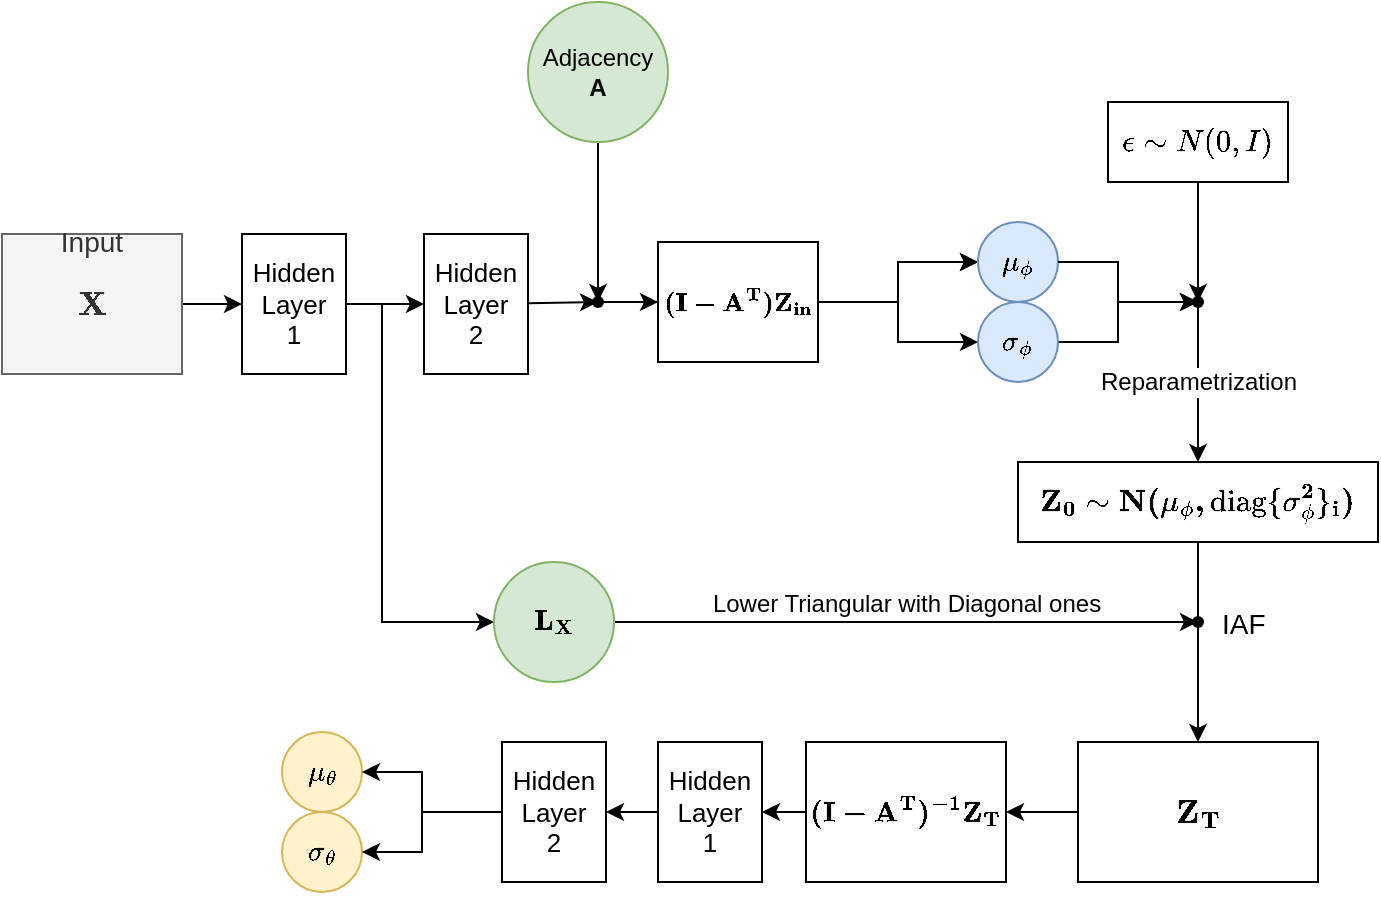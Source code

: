 <mxfile>
    <diagram name="페이지-1" id="HG2QBweDEZUEOKL4nY7x">
        <mxGraphModel dx="906" dy="611" grid="1" gridSize="10" guides="1" tooltips="1" connect="1" arrows="1" fold="1" page="1" pageScale="1" pageWidth="1169" pageHeight="827" math="1" shadow="0">
            <root>
                <mxCell id="0"/>
                <mxCell id="1" parent="0"/>
                <mxCell id="3" value="" style="edgeStyle=none;html=1;" parent="1" source="N9SkhUXvSTuKwesoVMct-4" target="N9SkhUXvSTuKwesoVMct-7" edge="1">
                    <mxGeometry relative="1" as="geometry"/>
                </mxCell>
                <mxCell id="N9SkhUXvSTuKwesoVMct-4" value="Input&lt;b&gt;&lt;br&gt;$$\bf X$$&lt;br&gt;&lt;/b&gt;" style="rounded=0;whiteSpace=wrap;html=1;fontSize=14;fillColor=#f5f5f5;fontColor=#333333;strokeColor=#666666;" parent="1" vertex="1">
                    <mxGeometry x="30" y="306" width="90" height="70" as="geometry"/>
                </mxCell>
                <mxCell id="N9SkhUXvSTuKwesoVMct-10" value="" style="edgeStyle=orthogonalEdgeStyle;rounded=0;orthogonalLoop=1;jettySize=auto;html=1;" parent="1" source="N9SkhUXvSTuKwesoVMct-42" target="N9SkhUXvSTuKwesoVMct-9" edge="1">
                    <mxGeometry relative="1" as="geometry"/>
                </mxCell>
                <mxCell id="N9SkhUXvSTuKwesoVMct-32" value="&lt;div style=&quot;font-size: 12px;&quot;&gt;&lt;br&gt;&lt;/div&gt;" style="edgeStyle=orthogonalEdgeStyle;rounded=0;orthogonalLoop=1;jettySize=auto;html=1;entryX=0;entryY=0.5;entryDx=0;entryDy=0;align=center;labelPosition=center;verticalLabelPosition=middle;verticalAlign=middle;fontSize=12;" parent="1" target="N9SkhUXvSTuKwesoVMct-31" edge="1">
                    <mxGeometry relative="1" as="geometry">
                        <Array as="points">
                            <mxPoint x="220" y="341"/>
                            <mxPoint x="220" y="500"/>
                            <mxPoint x="270" y="500"/>
                            <mxPoint x="270" y="500"/>
                        </Array>
                        <mxPoint as="offset"/>
                        <mxPoint x="210" y="341" as="sourcePoint"/>
                    </mxGeometry>
                </mxCell>
                <mxCell id="5" value="" style="edgeStyle=none;html=1;" parent="1" source="N9SkhUXvSTuKwesoVMct-7" target="2" edge="1">
                    <mxGeometry relative="1" as="geometry"/>
                </mxCell>
                <mxCell id="N9SkhUXvSTuKwesoVMct-7" value="&lt;span style=&quot;font-size: 13px;&quot;&gt;Hidden &lt;br&gt;Layer&lt;br&gt;1&lt;br&gt;&lt;/span&gt;" style="whiteSpace=wrap;html=1;rounded=0;fontSize=10;" parent="1" vertex="1">
                    <mxGeometry x="150" y="306" width="52" height="70" as="geometry"/>
                </mxCell>
                <mxCell id="N9SkhUXvSTuKwesoVMct-12" value="" style="edgeStyle=orthogonalEdgeStyle;rounded=0;orthogonalLoop=1;jettySize=auto;html=1;" parent="1" source="N9SkhUXvSTuKwesoVMct-9" target="N9SkhUXvSTuKwesoVMct-11" edge="1">
                    <mxGeometry relative="1" as="geometry"/>
                </mxCell>
                <mxCell id="N9SkhUXvSTuKwesoVMct-13" value="" style="edgeStyle=orthogonalEdgeStyle;rounded=0;orthogonalLoop=1;jettySize=auto;html=1;" parent="1" source="N9SkhUXvSTuKwesoVMct-9" target="N9SkhUXvSTuKwesoVMct-11" edge="1">
                    <mxGeometry relative="1" as="geometry"/>
                </mxCell>
                <mxCell id="N9SkhUXvSTuKwesoVMct-9" value="&lt;span style=&quot;font-size: 11px;&quot;&gt;$$\bf (I- A^T)Z_{in}$$&lt;/span&gt;" style="whiteSpace=wrap;html=1;rounded=0;fontSize=11;fontStyle=1" parent="1" vertex="1">
                    <mxGeometry x="358" y="310" width="80" height="60" as="geometry"/>
                </mxCell>
                <mxCell id="N9SkhUXvSTuKwesoVMct-11" value="$$\mu_\phi$$" style="ellipse;whiteSpace=wrap;html=1;rounded=0;fillColor=#dae8fc;strokeColor=#6c8ebf;" parent="1" vertex="1">
                    <mxGeometry x="518" y="300" width="40" height="40" as="geometry"/>
                </mxCell>
                <mxCell id="N9SkhUXvSTuKwesoVMct-22" value="" style="edgeStyle=orthogonalEdgeStyle;rounded=0;orthogonalLoop=1;jettySize=auto;html=1;" parent="1" source="N9SkhUXvSTuKwesoVMct-14" target="N9SkhUXvSTuKwesoVMct-21" edge="1">
                    <mxGeometry relative="1" as="geometry"/>
                </mxCell>
                <mxCell id="N9SkhUXvSTuKwesoVMct-14" value="$$\sigma_\phi$$" style="ellipse;whiteSpace=wrap;html=1;rounded=0;fillColor=#dae8fc;strokeColor=#6c8ebf;" parent="1" vertex="1">
                    <mxGeometry x="518" y="340" width="40" height="40" as="geometry"/>
                </mxCell>
                <mxCell id="N9SkhUXvSTuKwesoVMct-18" value="Reparametrization" style="edgeStyle=orthogonalEdgeStyle;rounded=0;orthogonalLoop=1;jettySize=auto;html=1;horizontal=1;labelPosition=center;verticalLabelPosition=middle;align=center;verticalAlign=middle;fontSize=12;" parent="1" source="N9SkhUXvSTuKwesoVMct-21" target="N9SkhUXvSTuKwesoVMct-17" edge="1">
                    <mxGeometry relative="1" as="geometry"/>
                </mxCell>
                <mxCell id="N9SkhUXvSTuKwesoVMct-29" value="" style="edgeStyle=orthogonalEdgeStyle;rounded=0;orthogonalLoop=1;jettySize=auto;html=1;labelPosition=center;verticalLabelPosition=bottom;align=center;verticalAlign=top;fontSize=12;" parent="1" source="N9SkhUXvSTuKwesoVMct-17" target="N9SkhUXvSTuKwesoVMct-28" edge="1">
                    <mxGeometry relative="1" as="geometry"/>
                </mxCell>
                <mxCell id="N9SkhUXvSTuKwesoVMct-17" value="$$ \bf{Z_0} \sim N(\mu_\phi, \mathrm{diag}\{\sigma_{\phi }^2\}_i)$$" style="whiteSpace=wrap;html=1;fontStyle=1;fontSize=13;" parent="1" vertex="1">
                    <mxGeometry x="538" y="420" width="180" height="40" as="geometry"/>
                </mxCell>
                <mxCell id="N9SkhUXvSTuKwesoVMct-21" value="" style="shape=waypoint;sketch=0;size=6;pointerEvents=1;points=[];fillColor=default;resizable=0;rotatable=0;perimeter=centerPerimeter;snapToPoint=1;rounded=0;" parent="1" vertex="1">
                    <mxGeometry x="618" y="330" width="20" height="20" as="geometry"/>
                </mxCell>
                <mxCell id="N9SkhUXvSTuKwesoVMct-24" style="edgeStyle=orthogonalEdgeStyle;rounded=0;orthogonalLoop=1;jettySize=auto;html=1;entryX=0.65;entryY=0.8;entryDx=0;entryDy=0;entryPerimeter=0;" parent="1" source="N9SkhUXvSTuKwesoVMct-11" target="N9SkhUXvSTuKwesoVMct-21" edge="1">
                    <mxGeometry relative="1" as="geometry"/>
                </mxCell>
                <mxCell id="N9SkhUXvSTuKwesoVMct-46" value="" style="edgeStyle=orthogonalEdgeStyle;rounded=0;orthogonalLoop=1;jettySize=auto;html=1;entryX=1;entryY=0.5;entryDx=0;entryDy=0;" parent="1" source="N9SkhUXvSTuKwesoVMct-28" target="N9SkhUXvSTuKwesoVMct-45" edge="1">
                    <mxGeometry relative="1" as="geometry"/>
                </mxCell>
                <mxCell id="N9SkhUXvSTuKwesoVMct-28" value="&lt;span style=&quot;font-size: 14px;&quot;&gt;$$\bf Z_T$$&lt;/span&gt;" style="whiteSpace=wrap;html=1;fontStyle=0;fontSize=14;horizontal=1;" parent="1" vertex="1">
                    <mxGeometry x="568" y="560" width="120" height="70" as="geometry"/>
                </mxCell>
                <mxCell id="N9SkhUXvSTuKwesoVMct-35" value="Lower Triangular with Diagonal ones" style="edgeStyle=orthogonalEdgeStyle;rounded=0;orthogonalLoop=1;jettySize=auto;html=1;labelPosition=center;verticalLabelPosition=top;align=center;verticalAlign=bottom;labelBackgroundColor=none;fontSize=12;" parent="1" source="N9SkhUXvSTuKwesoVMct-31" target="N9SkhUXvSTuKwesoVMct-34" edge="1">
                    <mxGeometry relative="1" as="geometry"/>
                </mxCell>
                <mxCell id="N9SkhUXvSTuKwesoVMct-31" value="$$\bf L_X$$" style="ellipse;whiteSpace=wrap;html=1;rounded=0;fillColor=#d5e8d4;strokeColor=#82b366;fontStyle=1" parent="1" vertex="1">
                    <mxGeometry x="276" y="470" width="60" height="60" as="geometry"/>
                </mxCell>
                <mxCell id="N9SkhUXvSTuKwesoVMct-34" value="IAF" style="shape=waypoint;sketch=0;size=6;pointerEvents=1;points=[];fillColor=default;resizable=0;rotatable=0;perimeter=centerPerimeter;snapToPoint=1;rounded=0;align=left;labelPosition=right;verticalLabelPosition=middle;verticalAlign=middle;fontSize=14;" parent="1" vertex="1">
                    <mxGeometry x="618" y="490" width="20" height="20" as="geometry"/>
                </mxCell>
                <mxCell id="N9SkhUXvSTuKwesoVMct-43" value="" style="edgeStyle=orthogonalEdgeStyle;rounded=0;orthogonalLoop=1;jettySize=auto;html=1;" parent="1" source="N9SkhUXvSTuKwesoVMct-36" target="N9SkhUXvSTuKwesoVMct-42" edge="1">
                    <mxGeometry relative="1" as="geometry"/>
                </mxCell>
                <mxCell id="N9SkhUXvSTuKwesoVMct-36" value="Adjacency&lt;br&gt;&lt;b&gt;A&lt;/b&gt;" style="ellipse;html=1;fillColor=#d5e8d4;strokeColor=#82b366;verticalAlign=middle;spacing=0;whiteSpace=wrap;labelBorderColor=none;" parent="1" vertex="1">
                    <mxGeometry x="293" y="190" width="70" height="70" as="geometry"/>
                </mxCell>
                <mxCell id="N9SkhUXvSTuKwesoVMct-42" value="" style="shape=waypoint;sketch=0;size=6;pointerEvents=1;points=[];fillColor=default;resizable=0;rotatable=0;perimeter=centerPerimeter;snapToPoint=1;" parent="1" vertex="1">
                    <mxGeometry x="318" y="330" width="20" height="20" as="geometry"/>
                </mxCell>
                <mxCell id="8" value="" style="edgeStyle=none;html=1;fontSize=12;" parent="1" source="N9SkhUXvSTuKwesoVMct-45" target="7" edge="1">
                    <mxGeometry relative="1" as="geometry"/>
                </mxCell>
                <mxCell id="N9SkhUXvSTuKwesoVMct-45" value="$$\bf (I-A^T)^{-1}Z_{T}$$" style="whiteSpace=wrap;html=1;fontSize=12;fontStyle=1" parent="1" vertex="1">
                    <mxGeometry x="432" y="560" width="100" height="70" as="geometry"/>
                </mxCell>
                <mxCell id="N9SkhUXvSTuKwesoVMct-48" style="edgeStyle=orthogonalEdgeStyle;rounded=0;orthogonalLoop=1;jettySize=auto;html=1;exitX=0.5;exitY=1;exitDx=0;exitDy=0;" parent="1" source="N9SkhUXvSTuKwesoVMct-28" target="N9SkhUXvSTuKwesoVMct-28" edge="1">
                    <mxGeometry relative="1" as="geometry"/>
                </mxCell>
                <mxCell id="61NKcQRrdRYyib6HNdq7-3" value="" style="group" parent="1" connectable="0" vertex="1">
                    <mxGeometry x="432" y="316" width="50" height="35" as="geometry"/>
                </mxCell>
                <mxCell id="N9SkhUXvSTuKwesoVMct-26" style="edgeStyle=orthogonalEdgeStyle;rounded=0;orthogonalLoop=1;jettySize=auto;html=1;entryX=0;entryY=0.5;entryDx=0;entryDy=0;" parent="61NKcQRrdRYyib6HNdq7-3" source="N9SkhUXvSTuKwesoVMct-9" target="N9SkhUXvSTuKwesoVMct-14" edge="1">
                    <mxGeometry relative="1" as="geometry"/>
                </mxCell>
                <mxCell id="61NKcQRrdRYyib6HNdq7-5" value="" style="edgeStyle=orthogonalEdgeStyle;rounded=0;orthogonalLoop=1;jettySize=auto;html=1;" parent="1" source="61NKcQRrdRYyib6HNdq7-4" target="N9SkhUXvSTuKwesoVMct-21" edge="1">
                    <mxGeometry relative="1" as="geometry"/>
                </mxCell>
                <mxCell id="61NKcQRrdRYyib6HNdq7-4" value="&lt;meta charset=&quot;utf-8&quot;&gt;&lt;span style=&quot;color: rgb(0, 0, 0); font-family: Helvetica; font-size: 13px; font-style: normal; font-variant-ligatures: normal; font-variant-caps: normal; font-weight: 400; letter-spacing: normal; orphans: 2; text-align: center; text-indent: 0px; text-transform: none; widows: 2; word-spacing: 0px; -webkit-text-stroke-width: 0px; text-decoration-thickness: initial; text-decoration-style: initial; text-decoration-color: initial; float: none; display: inline !important;&quot;&gt;$$\epsilon\sim N(0,I)$$&lt;/span&gt;" style="rounded=0;whiteSpace=wrap;html=1;labelBackgroundColor=none;" parent="1" vertex="1">
                    <mxGeometry x="583" y="240" width="90" height="40" as="geometry"/>
                </mxCell>
                <mxCell id="4" value="" style="edgeStyle=none;html=1;" parent="1" source="2" target="N9SkhUXvSTuKwesoVMct-42" edge="1">
                    <mxGeometry relative="1" as="geometry"/>
                </mxCell>
                <mxCell id="2" value="&lt;span style=&quot;font-size: 13px;&quot;&gt;Hidden &lt;br&gt;Layer&lt;br&gt;2&lt;br&gt;&lt;/span&gt;" style="whiteSpace=wrap;html=1;rounded=0;fontSize=10;" parent="1" vertex="1">
                    <mxGeometry x="241" y="306" width="52" height="70" as="geometry"/>
                </mxCell>
                <mxCell id="6" value="&lt;span style=&quot;font-size: 13px;&quot;&gt;Hidden &lt;br&gt;Layer&lt;br&gt;2&lt;br&gt;&lt;/span&gt;" style="whiteSpace=wrap;html=1;rounded=0;fontSize=10;" parent="1" vertex="1">
                    <mxGeometry x="280" y="560" width="52" height="70" as="geometry"/>
                </mxCell>
                <mxCell id="9" value="" style="edgeStyle=none;html=1;fontSize=12;" parent="1" source="7" target="6" edge="1">
                    <mxGeometry relative="1" as="geometry"/>
                </mxCell>
                <mxCell id="7" value="&lt;span style=&quot;font-size: 13px;&quot;&gt;Hidden &lt;br&gt;Layer&lt;br&gt;1&lt;br&gt;&lt;/span&gt;" style="whiteSpace=wrap;html=1;rounded=0;fontSize=10;" parent="1" vertex="1">
                    <mxGeometry x="358" y="560" width="52" height="70" as="geometry"/>
                </mxCell>
                <mxCell id="11" value="$$\mu_\theta$$" style="ellipse;whiteSpace=wrap;html=1;rounded=0;fillColor=#fff2cc;strokeColor=#d6b656;" vertex="1" parent="1">
                    <mxGeometry x="170" y="555" width="40" height="40" as="geometry"/>
                </mxCell>
                <mxCell id="12" value="$$\sigma_\theta$$" style="ellipse;whiteSpace=wrap;html=1;rounded=0;fillColor=#fff2cc;strokeColor=#d6b656;" vertex="1" parent="1">
                    <mxGeometry x="170" y="595" width="40" height="40" as="geometry"/>
                </mxCell>
                <mxCell id="15" style="edgeStyle=orthogonalEdgeStyle;rounded=0;orthogonalLoop=1;jettySize=auto;html=1;entryX=1;entryY=0.5;entryDx=0;entryDy=0;exitX=0;exitY=0.5;exitDx=0;exitDy=0;" edge="1" parent="1" source="6" target="12">
                    <mxGeometry relative="1" as="geometry">
                        <mxPoint x="220" y="690" as="sourcePoint"/>
                        <mxPoint x="300" y="710" as="targetPoint"/>
                        <Array as="points">
                            <mxPoint x="240" y="595"/>
                            <mxPoint x="240" y="615"/>
                        </Array>
                    </mxGeometry>
                </mxCell>
                <mxCell id="16" style="edgeStyle=orthogonalEdgeStyle;rounded=0;orthogonalLoop=1;jettySize=auto;html=1;entryX=1;entryY=0.5;entryDx=0;entryDy=0;exitX=0;exitY=0.5;exitDx=0;exitDy=0;" edge="1" parent="1" source="6" target="11">
                    <mxGeometry relative="1" as="geometry">
                        <mxPoint x="290" y="605" as="sourcePoint"/>
                        <mxPoint x="220" y="625" as="targetPoint"/>
                        <Array as="points">
                            <mxPoint x="240" y="595"/>
                            <mxPoint x="240" y="575"/>
                        </Array>
                    </mxGeometry>
                </mxCell>
            </root>
        </mxGraphModel>
    </diagram>
</mxfile>